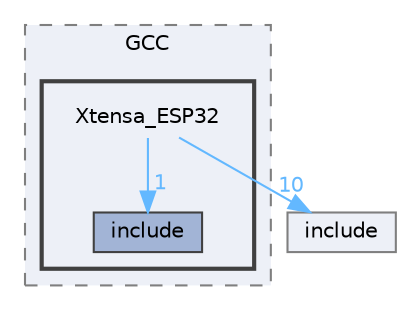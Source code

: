 digraph "D:/Projects/Raspberrypi_pico/pico_freertos_final/freertos_pico2/pico_freertos/FreeRTOS-Kernel/portable/ThirdParty/GCC/Xtensa_ESP32"
{
 // LATEX_PDF_SIZE
  bgcolor="transparent";
  edge [fontname=Helvetica,fontsize=10,labelfontname=Helvetica,labelfontsize=10];
  node [fontname=Helvetica,fontsize=10,shape=box,height=0.2,width=0.4];
  compound=true
  subgraph clusterdir_9795ec736e46946241a3350cc6bff278 {
    graph [ bgcolor="#edf0f7", pencolor="grey50", label="GCC", fontname=Helvetica,fontsize=10 style="filled,dashed", URL="dir_9795ec736e46946241a3350cc6bff278.html",tooltip=""]
  subgraph clusterdir_7514150e4805ea6d1cbf308dc27cd174 {
    graph [ bgcolor="#edf0f7", pencolor="grey25", label="", fontname=Helvetica,fontsize=10 style="filled,bold", URL="dir_7514150e4805ea6d1cbf308dc27cd174.html",tooltip=""]
    dir_7514150e4805ea6d1cbf308dc27cd174 [shape=plaintext, label="Xtensa_ESP32"];
  dir_867cac761b8dd30fe4fa089e144857b8 [label="include", fillcolor="#a2b4d6", color="grey25", style="filled", URL="dir_867cac761b8dd30fe4fa089e144857b8.html",tooltip=""];
  }
  }
  dir_c69ece34c3f150cb2c6f1098178b172a [label="include", fillcolor="#edf0f7", color="grey50", style="filled", URL="dir_c69ece34c3f150cb2c6f1098178b172a.html",tooltip=""];
  dir_7514150e4805ea6d1cbf308dc27cd174->dir_867cac761b8dd30fe4fa089e144857b8 [headlabel="1", labeldistance=1.5 headhref="dir_000255_000128.html" href="dir_000255_000128.html" color="steelblue1" fontcolor="steelblue1"];
  dir_7514150e4805ea6d1cbf308dc27cd174->dir_c69ece34c3f150cb2c6f1098178b172a [headlabel="10", labeldistance=1.5 headhref="dir_000255_000125.html" href="dir_000255_000125.html" color="steelblue1" fontcolor="steelblue1"];
}

